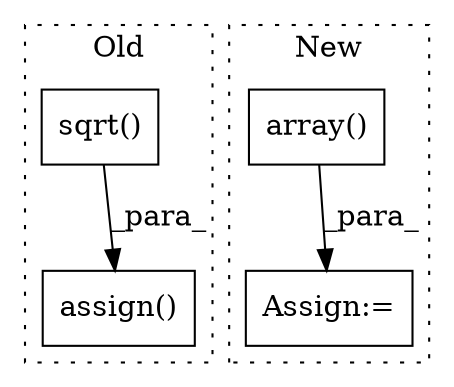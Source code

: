 digraph G {
subgraph cluster0 {
1 [label="sqrt()" a="75" s="2949,2987" l="13,1" shape="box"];
4 [label="assign()" a="75" s="3949,3966" l="15,1" shape="box"];
label = "Old";
style="dotted";
}
subgraph cluster1 {
2 [label="array()" a="75" s="2874,2948" l="9,1" shape="box"];
3 [label="Assign:=" a="68" s="2871" l="3" shape="box"];
label = "New";
style="dotted";
}
1 -> 4 [label="_para_"];
2 -> 3 [label="_para_"];
}